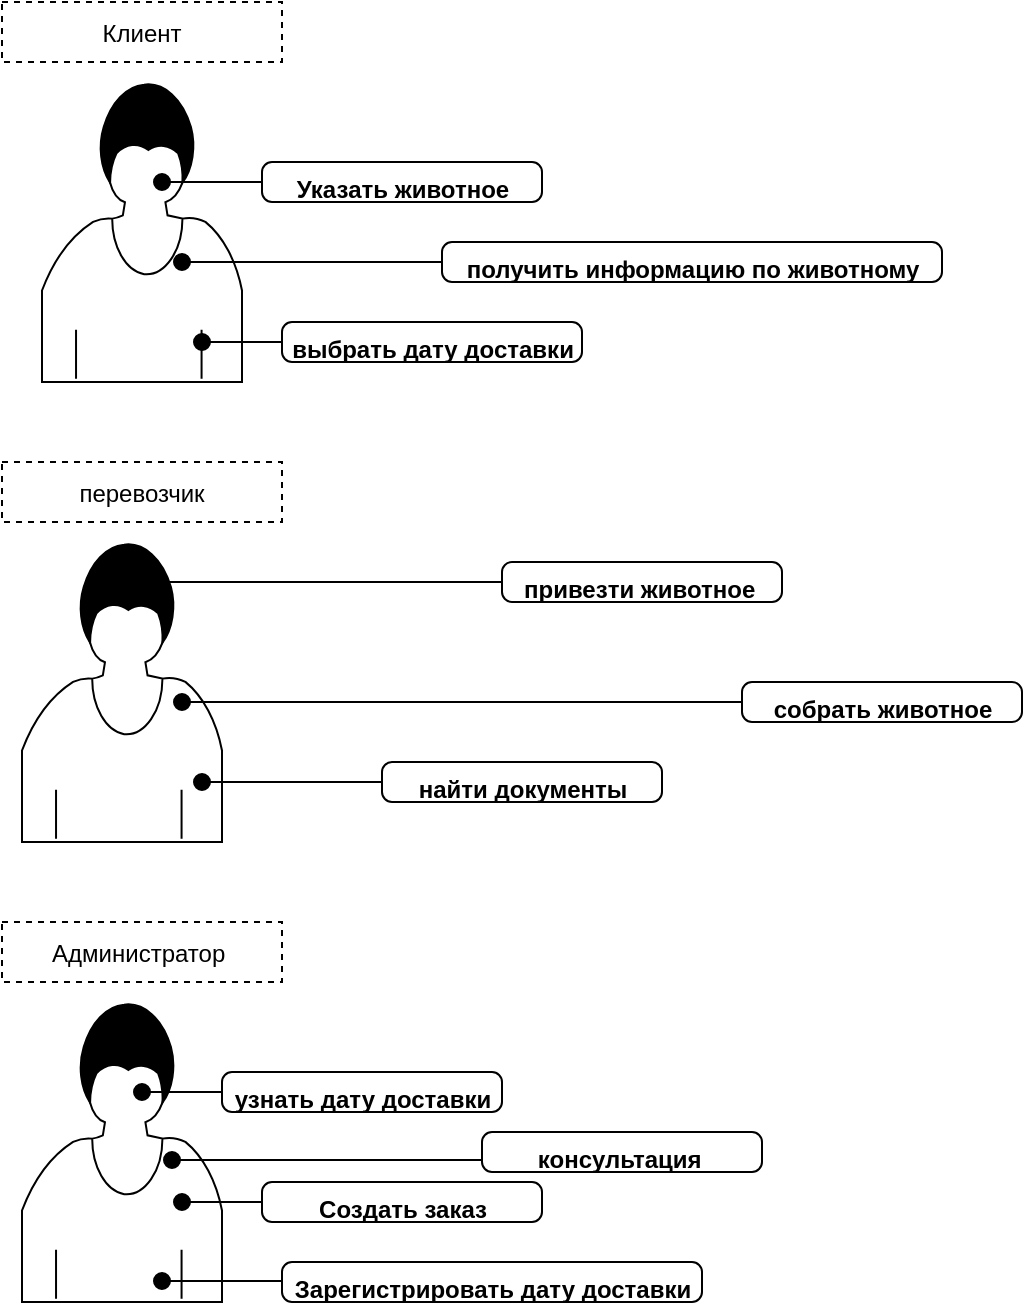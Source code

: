 <mxfile version="13.9.9" type="device"><diagram id="QT6VwtfPMuCRYfCGwsg5" name="Страница 1"><mxGraphModel dx="1422" dy="822" grid="1" gridSize="10" guides="1" tooltips="1" connect="1" arrows="1" fold="1" page="1" pageScale="1" pageWidth="827" pageHeight="1169" math="0" shadow="0"><root><mxCell id="0"/><mxCell id="1" parent="0"/><mxCell id="-2M_DG2eT010oAzNIp5I-7" value="" style="shape=mxgraph.bpmn.user_task;html=1;outlineConnect=0;fontStyle=1" vertex="1" parent="1"><mxGeometry x="50" y="90" width="100" height="150" as="geometry"/></mxCell><mxCell id="-2M_DG2eT010oAzNIp5I-8" value="" style="shape=mxgraph.bpmn.user_task;html=1;outlineConnect=0;" vertex="1" parent="1"><mxGeometry x="40" y="320" width="100" height="150" as="geometry"/></mxCell><mxCell id="-2M_DG2eT010oAzNIp5I-9" value="" style="shape=mxgraph.bpmn.user_task;html=1;outlineConnect=0;" vertex="1" parent="1"><mxGeometry x="40" y="550" width="100" height="150" as="geometry"/></mxCell><mxCell id="-2M_DG2eT010oAzNIp5I-15" value="" style="html=1;verticalAlign=bottom;startArrow=oval;startFill=1;endArrow=block;startSize=8;" edge="1" parent="1"><mxGeometry width="60" relative="1" as="geometry"><mxPoint x="120" y="180" as="sourcePoint"/><mxPoint x="290" y="180" as="targetPoint"/></mxGeometry></mxCell><mxCell id="-2M_DG2eT010oAzNIp5I-16" value="" style="html=1;verticalAlign=bottom;startArrow=oval;startFill=1;endArrow=block;startSize=8;" edge="1" parent="1"><mxGeometry width="60" relative="1" as="geometry"><mxPoint x="130" y="220" as="sourcePoint"/><mxPoint x="190" y="220" as="targetPoint"/></mxGeometry></mxCell><mxCell id="-2M_DG2eT010oAzNIp5I-18" value="" style="html=1;verticalAlign=bottom;startArrow=oval;startFill=1;endArrow=block;startSize=8;" edge="1" parent="1"><mxGeometry width="60" relative="1" as="geometry"><mxPoint x="110" y="140" as="sourcePoint"/><mxPoint x="170" y="140" as="targetPoint"/></mxGeometry></mxCell><mxCell id="-2M_DG2eT010oAzNIp5I-20" value="" style="html=1;verticalAlign=bottom;startArrow=oval;startFill=1;endArrow=block;startSize=8;" edge="1" parent="1"><mxGeometry width="60" relative="1" as="geometry"><mxPoint x="100" y="595" as="sourcePoint"/><mxPoint x="160" y="595" as="targetPoint"/></mxGeometry></mxCell><mxCell id="-2M_DG2eT010oAzNIp5I-21" value="" style="html=1;verticalAlign=bottom;startArrow=oval;startFill=1;endArrow=block;startSize=8;" edge="1" parent="1"><mxGeometry width="60" relative="1" as="geometry"><mxPoint x="115" y="629" as="sourcePoint"/><mxPoint x="305" y="629" as="targetPoint"/></mxGeometry></mxCell><mxCell id="-2M_DG2eT010oAzNIp5I-22" value="" style="html=1;verticalAlign=bottom;startArrow=oval;startFill=1;endArrow=block;startSize=8;" edge="1" parent="1"><mxGeometry width="60" relative="1" as="geometry"><mxPoint x="110" y="689.5" as="sourcePoint"/><mxPoint x="190" y="689.5" as="targetPoint"/></mxGeometry></mxCell><mxCell id="-2M_DG2eT010oAzNIp5I-23" value="" style="html=1;verticalAlign=bottom;startArrow=oval;startFill=1;endArrow=block;startSize=8;" edge="1" parent="1"><mxGeometry width="60" relative="1" as="geometry"><mxPoint x="120" y="650" as="sourcePoint"/><mxPoint x="180" y="650" as="targetPoint"/></mxGeometry></mxCell><mxCell id="-2M_DG2eT010oAzNIp5I-26" value="Клиент" style="fontStyle=0;dashed=1;" vertex="1" parent="1"><mxGeometry x="30" y="50" width="140" height="30" as="geometry"/></mxCell><mxCell id="-2M_DG2eT010oAzNIp5I-29" value="перевозчик" style="fontStyle=0;dashed=1;" vertex="1" parent="1"><mxGeometry x="30" y="280" width="140" height="30" as="geometry"/></mxCell><mxCell id="-2M_DG2eT010oAzNIp5I-30" value="Администратор " style="fontStyle=0;dashed=1;" vertex="1" parent="1"><mxGeometry x="30" y="510" width="140" height="30" as="geometry"/></mxCell><mxCell id="-2M_DG2eT010oAzNIp5I-31" value="Указать животное" style="html=1;align=center;verticalAlign=top;rounded=1;absoluteArcSize=1;arcSize=10;dashed=0;fontStyle=1" vertex="1" parent="1"><mxGeometry x="160" y="130" width="140" height="20" as="geometry"/></mxCell><mxCell id="-2M_DG2eT010oAzNIp5I-32" value="&amp;nbsp;получить информацию по животному&amp;nbsp;" style="html=1;align=center;verticalAlign=top;rounded=1;absoluteArcSize=1;arcSize=10;dashed=0;fontStyle=1" vertex="1" parent="1"><mxGeometry x="250" y="170" width="250" height="20" as="geometry"/></mxCell><mxCell id="-2M_DG2eT010oAzNIp5I-33" value="выбрать дату доставки" style="html=1;align=center;verticalAlign=top;rounded=1;absoluteArcSize=1;arcSize=10;dashed=0;fontStyle=1" vertex="1" parent="1"><mxGeometry x="170" y="210" width="150" height="20" as="geometry"/></mxCell><mxCell id="-2M_DG2eT010oAzNIp5I-34" value="узнать дату доставки" style="html=1;align=center;verticalAlign=top;rounded=1;absoluteArcSize=1;arcSize=10;dashed=0;fontStyle=1" vertex="1" parent="1"><mxGeometry x="140" y="585" width="140" height="20" as="geometry"/></mxCell><mxCell id="-2M_DG2eT010oAzNIp5I-35" value="консультация&amp;nbsp;" style="html=1;align=center;verticalAlign=top;rounded=1;absoluteArcSize=1;arcSize=10;dashed=0;fontStyle=1" vertex="1" parent="1"><mxGeometry x="270" y="615" width="140" height="20" as="geometry"/></mxCell><mxCell id="-2M_DG2eT010oAzNIp5I-36" value="Зарегистрировать дату доставки" style="html=1;align=center;verticalAlign=top;rounded=1;absoluteArcSize=1;arcSize=10;dashed=0;fontStyle=1" vertex="1" parent="1"><mxGeometry x="170" y="680" width="210" height="20" as="geometry"/></mxCell><mxCell id="-2M_DG2eT010oAzNIp5I-37" value="Создать заказ" style="html=1;align=center;verticalAlign=top;rounded=1;absoluteArcSize=1;arcSize=10;dashed=0;fontStyle=1" vertex="1" parent="1"><mxGeometry x="160" y="640" width="140" height="20" as="geometry"/></mxCell><mxCell id="-2M_DG2eT010oAzNIp5I-38" value="" style="html=1;verticalAlign=bottom;startArrow=oval;startFill=1;endArrow=block;startSize=8;" edge="1" parent="1"><mxGeometry width="60" relative="1" as="geometry"><mxPoint x="120" y="400" as="sourcePoint"/><mxPoint x="430" y="400" as="targetPoint"/></mxGeometry></mxCell><mxCell id="-2M_DG2eT010oAzNIp5I-39" value="собрать животное" style="html=1;align=center;verticalAlign=top;rounded=1;absoluteArcSize=1;arcSize=10;dashed=0;fontStyle=1" vertex="1" parent="1"><mxGeometry x="400" y="390" width="140" height="20" as="geometry"/></mxCell><mxCell id="-2M_DG2eT010oAzNIp5I-40" value="" style="html=1;verticalAlign=bottom;startArrow=oval;startFill=1;endArrow=block;startSize=8;" edge="1" parent="1"><mxGeometry width="60" relative="1" as="geometry"><mxPoint x="100" y="340" as="sourcePoint"/><mxPoint x="340" y="340" as="targetPoint"/></mxGeometry></mxCell><mxCell id="-2M_DG2eT010oAzNIp5I-41" value="привезти животное&amp;nbsp;" style="html=1;align=center;verticalAlign=top;rounded=1;absoluteArcSize=1;arcSize=10;dashed=0;fontStyle=1" vertex="1" parent="1"><mxGeometry x="280" y="330" width="140" height="20" as="geometry"/></mxCell><mxCell id="-2M_DG2eT010oAzNIp5I-44" style="edgeStyle=orthogonalEdgeStyle;rounded=0;orthogonalLoop=1;jettySize=auto;html=1;exitX=0.5;exitY=1;exitDx=0;exitDy=0;" edge="1" parent="1" source="-2M_DG2eT010oAzNIp5I-35" target="-2M_DG2eT010oAzNIp5I-35"><mxGeometry relative="1" as="geometry"/></mxCell><mxCell id="-2M_DG2eT010oAzNIp5I-45" value="" style="html=1;verticalAlign=bottom;startArrow=oval;startFill=1;endArrow=block;startSize=8;" edge="1" parent="1"><mxGeometry width="60" relative="1" as="geometry"><mxPoint x="130" y="440" as="sourcePoint"/><mxPoint x="270" y="440" as="targetPoint"/></mxGeometry></mxCell><mxCell id="-2M_DG2eT010oAzNIp5I-46" value="найти документы" style="html=1;align=center;verticalAlign=top;rounded=1;absoluteArcSize=1;arcSize=10;dashed=0;fontStyle=1" vertex="1" parent="1"><mxGeometry x="220" y="430" width="140" height="20" as="geometry"/></mxCell></root></mxGraphModel></diagram></mxfile>